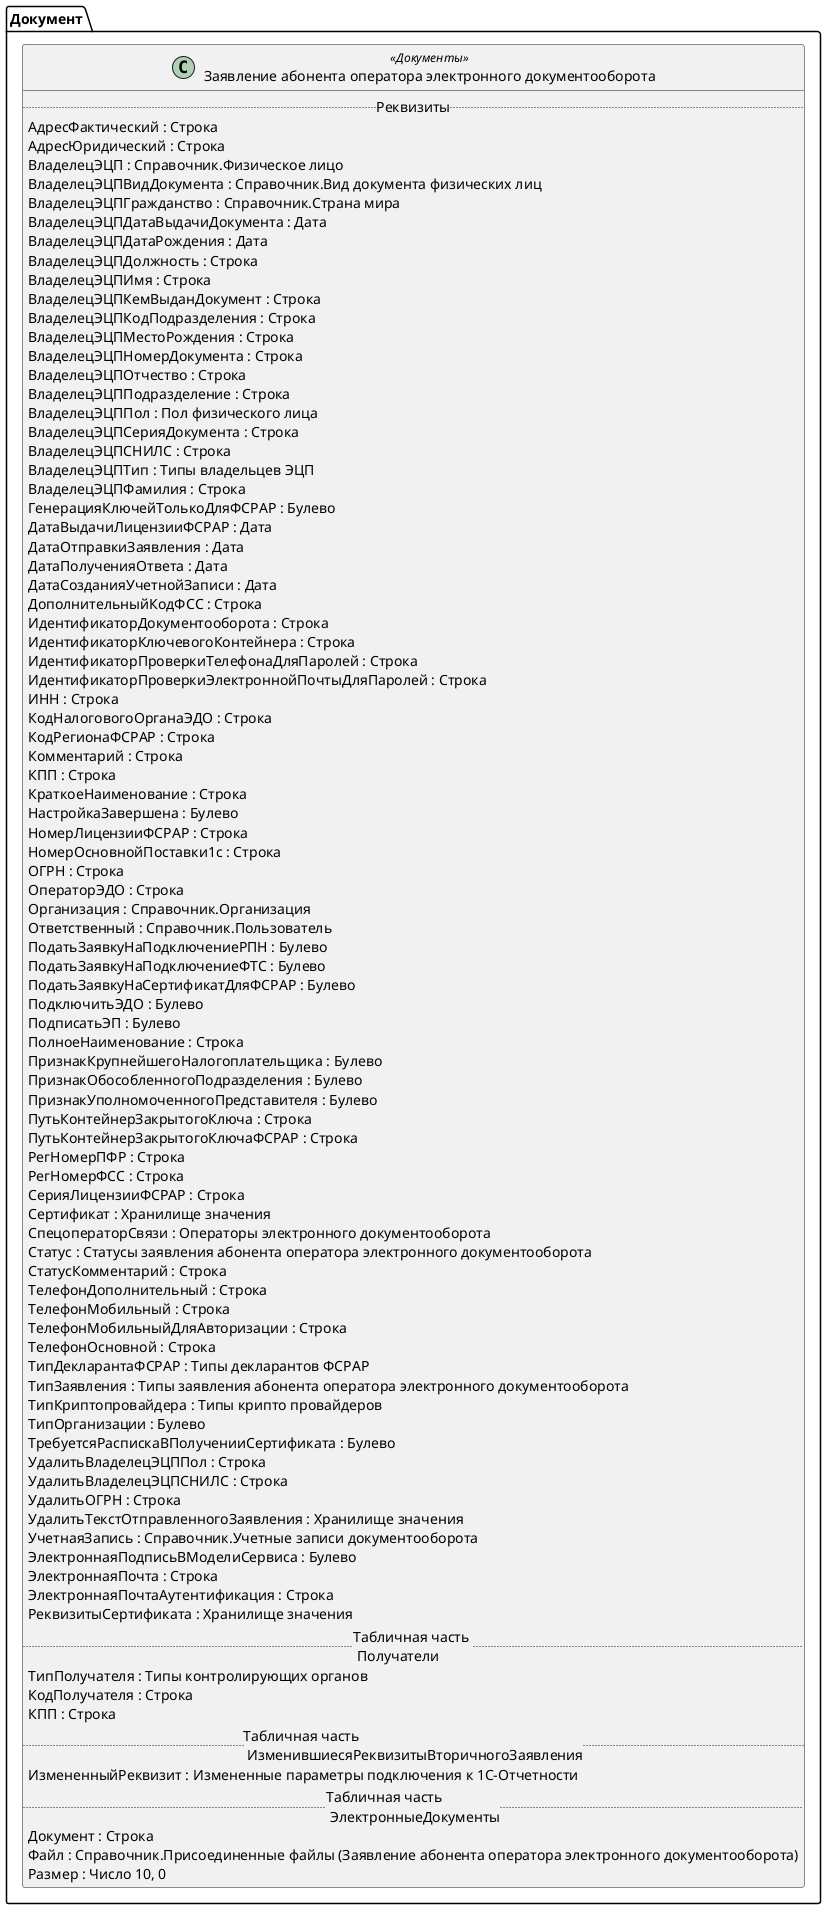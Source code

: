 ﻿@startuml ЗаявлениеАбонентаСпецоператораСвязи
'!include templates.wsd
'..\include templates.wsd
class Документ.ЗаявлениеАбонентаСпецоператораСвязи as "Заявление абонента оператора электронного документооборота" <<Документы>>
{
..Реквизиты..
АдресФактический : Строка
АдресЮридический : Строка
ВладелецЭЦП : Справочник.Физическое лицо
ВладелецЭЦПВидДокумента : Справочник.Вид документа физических лиц
ВладелецЭЦПГражданство : Справочник.Страна мира
ВладелецЭЦПДатаВыдачиДокумента : Дата
ВладелецЭЦПДатаРождения : Дата
ВладелецЭЦПДолжность : Строка
ВладелецЭЦПИмя : Строка
ВладелецЭЦПКемВыданДокумент : Строка
ВладелецЭЦПКодПодразделения : Строка
ВладелецЭЦПМестоРождения : Строка
ВладелецЭЦПНомерДокумента : Строка
ВладелецЭЦПОтчество : Строка
ВладелецЭЦППодразделение : Строка
ВладелецЭЦППол : Пол физического лица
ВладелецЭЦПСерияДокумента : Строка
ВладелецЭЦПСНИЛС : Строка
ВладелецЭЦПТип : Типы владельцев ЭЦП
ВладелецЭЦПФамилия : Строка
ГенерацияКлючейТолькоДляФСРАР : Булево
ДатаВыдачиЛицензииФСРАР : Дата
ДатаОтправкиЗаявления : Дата
ДатаПолученияОтвета : Дата
ДатаСозданияУчетнойЗаписи : Дата
ДополнительныйКодФСС : Строка
ИдентификаторДокументооборота : Строка
ИдентификаторКлючевогоКонтейнера : Строка
ИдентификаторПроверкиТелефонаДляПаролей : Строка
ИдентификаторПроверкиЭлектроннойПочтыДляПаролей : Строка
ИНН : Строка
КодНалоговогоОрганаЭДО : Строка
КодРегионаФСРАР : Строка
Комментарий : Строка
КПП : Строка
КраткоеНаименование : Строка
НастройкаЗавершена : Булево
НомерЛицензииФСРАР : Строка
НомерОсновнойПоставки1с : Строка
ОГРН : Строка
ОператорЭДО : Строка
Организация : Справочник.Организация
Ответственный : Справочник.Пользователь
ПодатьЗаявкуНаПодключениеРПН : Булево
ПодатьЗаявкуНаПодключениеФТС : Булево
ПодатьЗаявкуНаСертификатДляФСРАР : Булево
ПодключитьЭДО : Булево
ПодписатьЭП : Булево
ПолноеНаименование : Строка
ПризнакКрупнейшегоНалогоплательщика : Булево
ПризнакОбособленногоПодразделения : Булево
ПризнакУполномоченногоПредставителя : Булево
ПутьКонтейнерЗакрытогоКлюча : Строка
ПутьКонтейнерЗакрытогоКлючаФСРАР : Строка
РегНомерПФР : Строка
РегНомерФСС : Строка
СерияЛицензииФСРАР : Строка
Сертификат : Хранилище значения
СпецоператорСвязи : Операторы электронного документооборота
Статус : Статусы заявления абонента оператора электронного документооборота
СтатусКомментарий : Строка
ТелефонДополнительный : Строка
ТелефонМобильный : Строка
ТелефонМобильныйДляАвторизации : Строка
ТелефонОсновной : Строка
ТипДекларантаФСРАР : Типы декларантов ФСРАР
ТипЗаявления : Типы заявления абонента оператора электронного документооборота
ТипКриптопровайдера : Типы крипто провайдеров
ТипОрганизации : Булево
ТребуетсяРаспискаВПолученииСертификата : Булево
УдалитьВладелецЭЦППол : Строка
УдалитьВладелецЭЦПСНИЛС : Строка
УдалитьОГРН : Строка
УдалитьТекстОтправленногоЗаявления : Хранилище значения
УчетнаяЗапись : Справочник.Учетные записи документооборота
ЭлектроннаяПодписьВМоделиСервиса : Булево
ЭлектроннаяПочта : Строка
ЭлектроннаяПочтаАутентификация : Строка
РеквизитыСертификата : Хранилище значения
..Табличная часть \n Получатели..
ТипПолучателя : Типы контролирующих органов
КодПолучателя : Строка
КПП : Строка
..Табличная часть \n ИзменившиесяРеквизитыВторичногоЗаявления..
ИзмененныйРеквизит : Измененные параметры подключения к 1С-Отчетности
..Табличная часть \n ЭлектронныеДокументы..
Документ : Строка
Файл : Справочник.Присоединенные файлы (Заявление абонента оператора электронного документооборота)
Размер : Число 10, 0
}
@enduml
